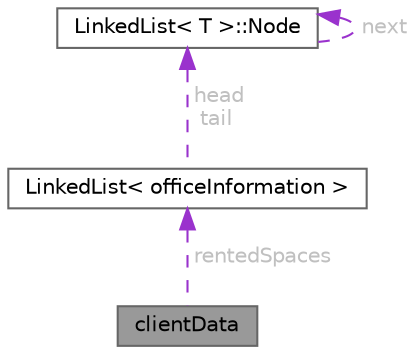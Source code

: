 digraph "clientData"
{
 // LATEX_PDF_SIZE
  bgcolor="transparent";
  edge [fontname=Helvetica,fontsize=10,labelfontname=Helvetica,labelfontsize=10];
  node [fontname=Helvetica,fontsize=10,shape=box,height=0.2,width=0.4];
  Node1 [id="Node000001",label="clientData",height=0.2,width=0.4,color="gray40", fillcolor="grey60", style="filled", fontcolor="black",tooltip="Struct defining information about a client."];
  Node2 -> Node1 [id="edge1_Node000001_Node000002",dir="back",color="darkorchid3",style="dashed",tooltip=" ",label=" rentedSpaces",fontcolor="grey" ];
  Node2 [id="Node000002",label="LinkedList\< officeInformation \>",height=0.2,width=0.4,color="gray40", fillcolor="white", style="filled",URL="$class_linked_list.html",tooltip=" "];
  Node3 -> Node2 [id="edge2_Node000002_Node000003",dir="back",color="darkorchid3",style="dashed",tooltip=" ",label=" head\ntail",fontcolor="grey" ];
  Node3 [id="Node000003",label="LinkedList\< T \>::Node",height=0.2,width=0.4,color="gray40", fillcolor="white", style="filled",URL="$struct_linked_list_1_1_node.html",tooltip=" "];
  Node3 -> Node3 [id="edge3_Node000003_Node000003",dir="back",color="darkorchid3",style="dashed",tooltip=" ",label=" next",fontcolor="grey" ];
}
